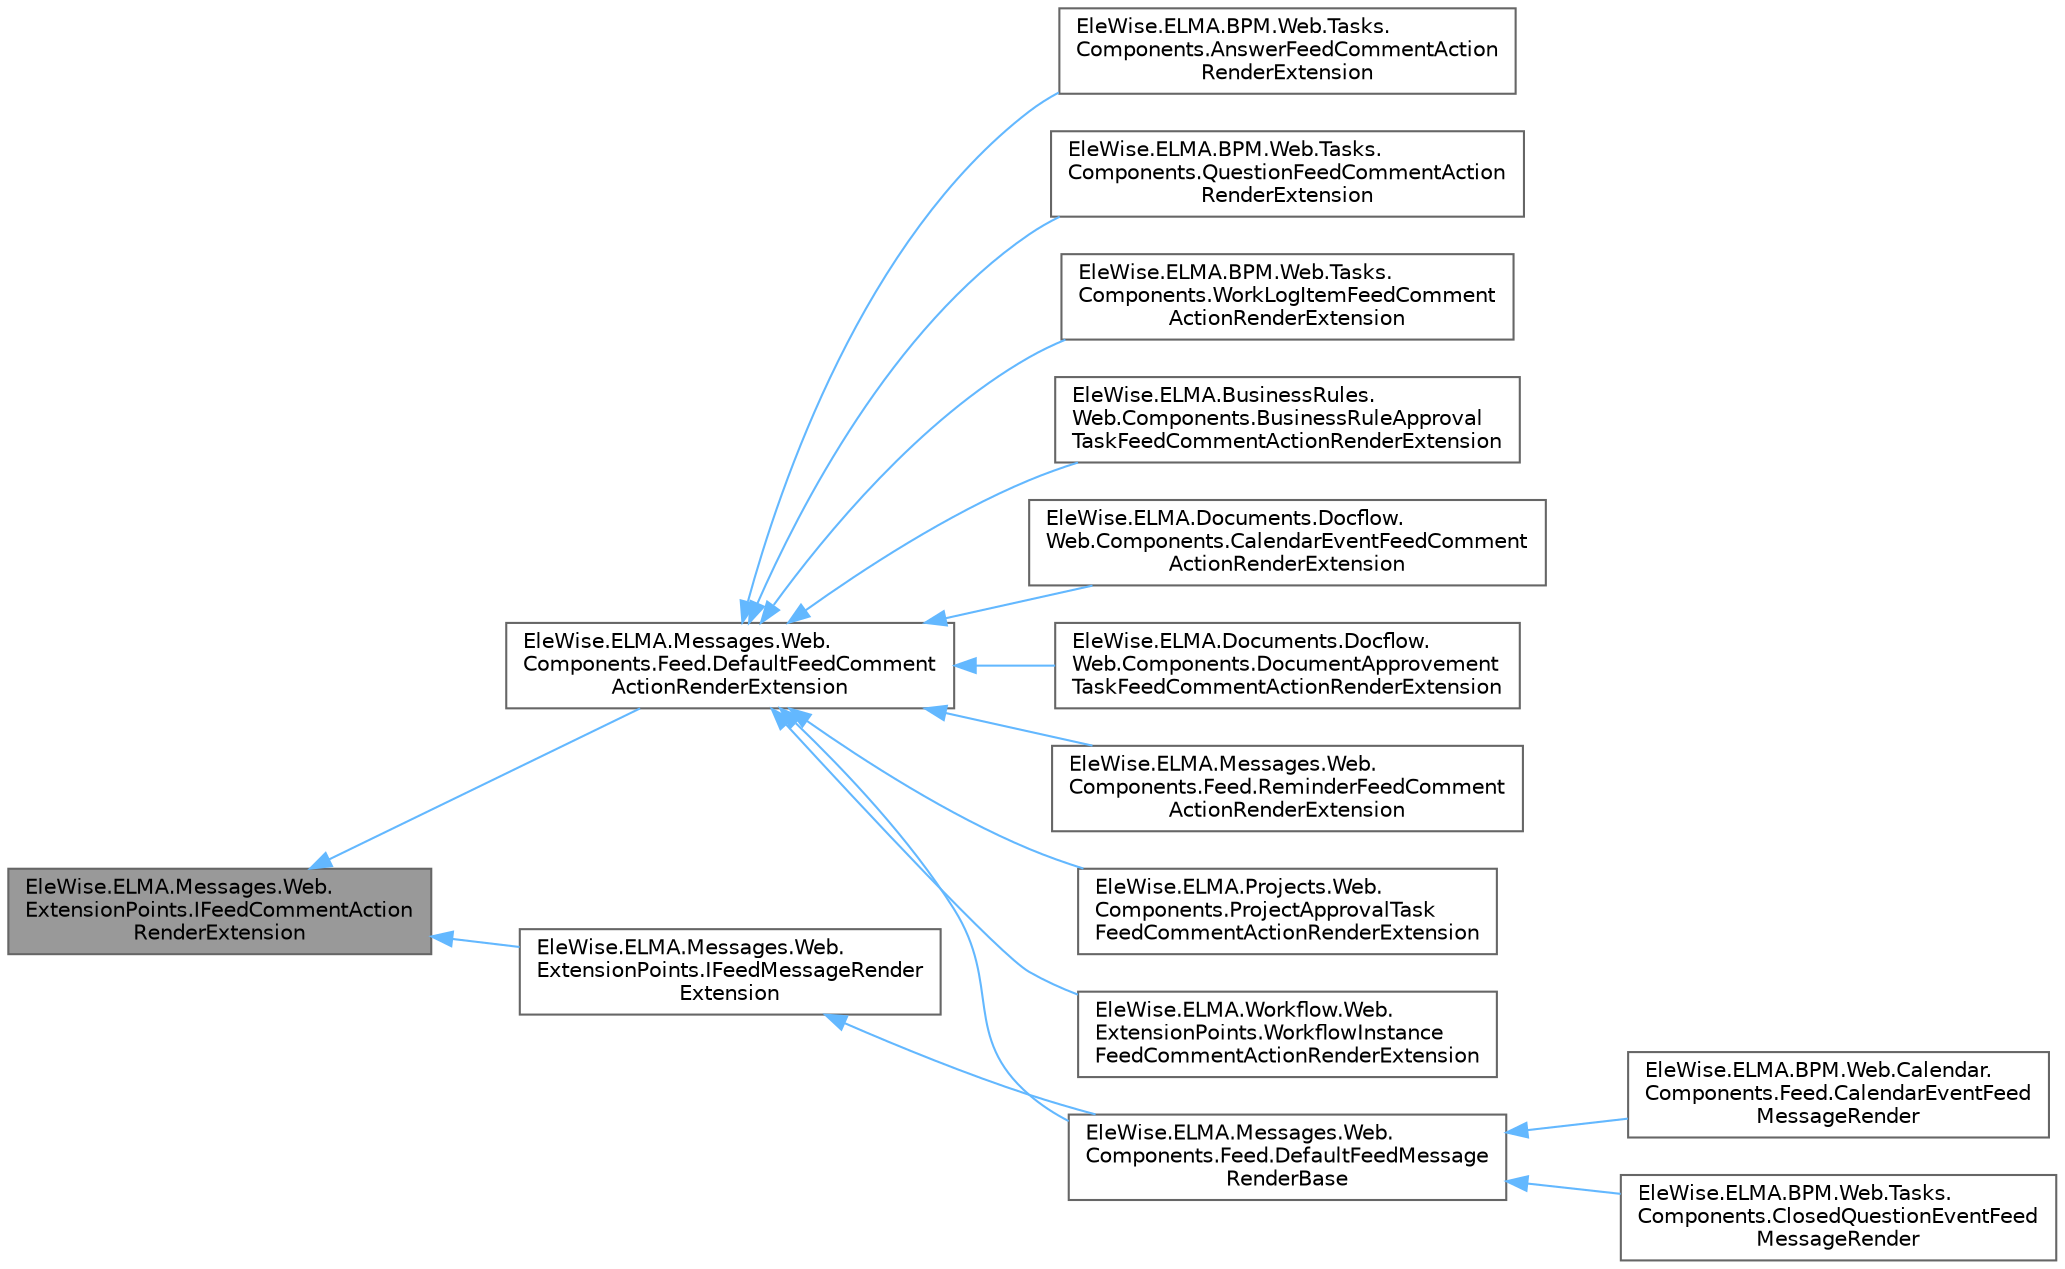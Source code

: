 digraph "EleWise.ELMA.Messages.Web.ExtensionPoints.IFeedCommentActionRenderExtension"
{
 // LATEX_PDF_SIZE
  bgcolor="transparent";
  edge [fontname=Helvetica,fontsize=10,labelfontname=Helvetica,labelfontsize=10];
  node [fontname=Helvetica,fontsize=10,shape=box,height=0.2,width=0.4];
  rankdir="LR";
  Node1 [id="Node000001",label="EleWise.ELMA.Messages.Web.\lExtensionPoints.IFeedCommentAction\lRenderExtension",height=0.2,width=0.4,color="gray40", fillcolor="grey60", style="filled", fontcolor="black",tooltip="Точка расширения для отображения действия комментария ленты сообщений (веб-часть)"];
  Node1 -> Node2 [id="edge1_Node000001_Node000002",dir="back",color="steelblue1",style="solid",tooltip=" "];
  Node2 [id="Node000002",label="EleWise.ELMA.Messages.Web.\lComponents.Feed.DefaultFeedComment\lActionRenderExtension",height=0.2,width=0.4,color="gray40", fillcolor="white", style="filled",URL="$class_ele_wise_1_1_e_l_m_a_1_1_messages_1_1_web_1_1_components_1_1_feed_1_1_default_feed_comment_action_render_extension.html",tooltip="Точка расширения для отображения ленты сообщений всех типов объектов."];
  Node2 -> Node3 [id="edge2_Node000002_Node000003",dir="back",color="steelblue1",style="solid",tooltip=" "];
  Node3 [id="Node000003",label="EleWise.ELMA.BPM.Web.Tasks.\lComponents.AnswerFeedCommentAction\lRenderExtension",height=0.2,width=0.4,color="gray40", fillcolor="white", style="filled",URL="$class_ele_wise_1_1_e_l_m_a_1_1_b_p_m_1_1_web_1_1_tasks_1_1_components_1_1_answer_feed_comment_action_render_extension.html",tooltip="Точка расширения для отображения действия к комментарию к задаче согласования документа."];
  Node2 -> Node4 [id="edge3_Node000002_Node000004",dir="back",color="steelblue1",style="solid",tooltip=" "];
  Node4 [id="Node000004",label="EleWise.ELMA.BPM.Web.Tasks.\lComponents.QuestionFeedCommentAction\lRenderExtension",height=0.2,width=0.4,color="gray40", fillcolor="white", style="filled",URL="$class_ele_wise_1_1_e_l_m_a_1_1_b_p_m_1_1_web_1_1_tasks_1_1_components_1_1_question_feed_comment_action_render_extension.html",tooltip="Точка расширения для отображения действия \"Ответ на вопрос\" для комментария в ленте сообщений."];
  Node2 -> Node5 [id="edge4_Node000002_Node000005",dir="back",color="steelblue1",style="solid",tooltip=" "];
  Node5 [id="Node000005",label="EleWise.ELMA.BPM.Web.Tasks.\lComponents.WorkLogItemFeedComment\lActionRenderExtension",height=0.2,width=0.4,color="gray40", fillcolor="white", style="filled",URL="$class_ele_wise_1_1_e_l_m_a_1_1_b_p_m_1_1_web_1_1_tasks_1_1_components_1_1_work_log_item_feed_comment_action_render_extension.html",tooltip="Точка расширения для отображения действия к комментарию сообщений трудозатрат"];
  Node2 -> Node6 [id="edge5_Node000002_Node000006",dir="back",color="steelblue1",style="solid",tooltip=" "];
  Node6 [id="Node000006",label="EleWise.ELMA.BusinessRules.\lWeb.Components.BusinessRuleApproval\lTaskFeedCommentActionRenderExtension",height=0.2,width=0.4,color="gray40", fillcolor="white", style="filled",tooltip=" "];
  Node2 -> Node7 [id="edge6_Node000002_Node000007",dir="back",color="steelblue1",style="solid",tooltip=" "];
  Node7 [id="Node000007",label="EleWise.ELMA.Documents.Docflow.\lWeb.Components.CalendarEventFeedComment\lActionRenderExtension",height=0.2,width=0.4,color="gray40", fillcolor="white", style="filled",URL="$class_ele_wise_1_1_e_l_m_a_1_1_documents_1_1_docflow_1_1_web_1_1_components_1_1_calendar_event_f340443762635d6b17e6147b3794e9fea.html",tooltip="Точка расширения для отображения действия к комментарию сообщений событий календаря."];
  Node2 -> Node8 [id="edge7_Node000002_Node000008",dir="back",color="steelblue1",style="solid",tooltip=" "];
  Node8 [id="Node000008",label="EleWise.ELMA.Documents.Docflow.\lWeb.Components.DocumentApprovement\lTaskFeedCommentActionRenderExtension",height=0.2,width=0.4,color="gray40", fillcolor="white", style="filled",URL="$class_ele_wise_1_1_e_l_m_a_1_1_documents_1_1_docflow_1_1_web_1_1_components_1_1_document_approve3529207e944f07e1dd43a9615ccdc7db.html",tooltip="Точка расширения для отображения действия к комментарию сообщений задач согласования документа."];
  Node2 -> Node9 [id="edge8_Node000002_Node000009",dir="back",color="steelblue1",style="solid",tooltip=" "];
  Node9 [id="Node000009",label="EleWise.ELMA.Messages.Web.\lComponents.Feed.DefaultFeedMessage\lRenderBase",height=0.2,width=0.4,color="gray40", fillcolor="white", style="filled",URL="$class_ele_wise_1_1_e_l_m_a_1_1_messages_1_1_web_1_1_components_1_1_feed_1_1_default_feed_message_render_base.html",tooltip="Точка расширения для отображения ленты сообщений всех типов объектов."];
  Node9 -> Node10 [id="edge9_Node000009_Node000010",dir="back",color="steelblue1",style="solid",tooltip=" "];
  Node10 [id="Node000010",label="EleWise.ELMA.BPM.Web.Calendar.\lComponents.Feed.CalendarEventFeed\lMessageRender",height=0.2,width=0.4,color="gray40", fillcolor="white", style="filled",URL="$class_ele_wise_1_1_e_l_m_a_1_1_b_p_m_1_1_web_1_1_calendar_1_1_components_1_1_feed_1_1_calendar_event_feed_message_render.html",tooltip="Точка расширения для отображения информации к сообщений событий календаря"];
  Node9 -> Node11 [id="edge10_Node000009_Node000011",dir="back",color="steelblue1",style="solid",tooltip=" "];
  Node11 [id="Node000011",label="EleWise.ELMA.BPM.Web.Tasks.\lComponents.ClosedQuestionEventFeed\lMessageRender",height=0.2,width=0.4,color="gray40", fillcolor="white", style="filled",URL="$class_ele_wise_1_1_e_l_m_a_1_1_b_p_m_1_1_web_1_1_tasks_1_1_components_1_1_closed_question_event_feed_message_render.html",tooltip="Точка расширения для отображения информации к закрытому вопросу в ленте сообщений"];
  Node2 -> Node12 [id="edge11_Node000002_Node000012",dir="back",color="steelblue1",style="solid",tooltip=" "];
  Node12 [id="Node000012",label="EleWise.ELMA.Messages.Web.\lComponents.Feed.ReminderFeedComment\lActionRenderExtension",height=0.2,width=0.4,color="gray40", fillcolor="white", style="filled",URL="$class_ele_wise_1_1_e_l_m_a_1_1_messages_1_1_web_1_1_components_1_1_feed_1_1_reminder_feed_comment_action_render_extension.html",tooltip="Точка расширения для отображения действия к комментарию сообщений с напоминаниями."];
  Node2 -> Node13 [id="edge12_Node000002_Node000013",dir="back",color="steelblue1",style="solid",tooltip=" "];
  Node13 [id="Node000013",label="EleWise.ELMA.Projects.Web.\lComponents.ProjectApprovalTask\lFeedCommentActionRenderExtension",height=0.2,width=0.4,color="gray40", fillcolor="white", style="filled",URL="$class_ele_wise_1_1_e_l_m_a_1_1_projects_1_1_web_1_1_components_1_1_project_approval_task_feed_comment_action_render_extension.html",tooltip="Точка расширения для отображения действия к комментарию сообщений задач утверждения плана/бюджета про..."];
  Node2 -> Node14 [id="edge13_Node000002_Node000014",dir="back",color="steelblue1",style="solid",tooltip=" "];
  Node14 [id="Node000014",label="EleWise.ELMA.Workflow.Web.\lExtensionPoints.WorkflowInstance\lFeedCommentActionRenderExtension",height=0.2,width=0.4,color="gray40", fillcolor="white", style="filled",URL="$class_ele_wise_1_1_e_l_m_a_1_1_workflow_1_1_web_1_1_extension_points_1_1_workflow_instance_feed_comment_action_render_extension.html",tooltip="Точка расширения для отображения действия к комментарию сообщений задач согласования документа."];
  Node1 -> Node15 [id="edge14_Node000001_Node000015",dir="back",color="steelblue1",style="solid",tooltip=" "];
  Node15 [id="Node000015",label="EleWise.ELMA.Messages.Web.\lExtensionPoints.IFeedMessageRender\lExtension",height=0.2,width=0.4,color="gray40", fillcolor="white", style="filled",URL="$interface_ele_wise_1_1_e_l_m_a_1_1_messages_1_1_web_1_1_extension_points_1_1_i_feed_message_render_extension.html",tooltip="Точка расширения для отображения дополнительной информации в родительском сообщении ленты (веб-часть)"];
  Node15 -> Node9 [id="edge15_Node000015_Node000009",dir="back",color="steelblue1",style="solid",tooltip=" "];
}
